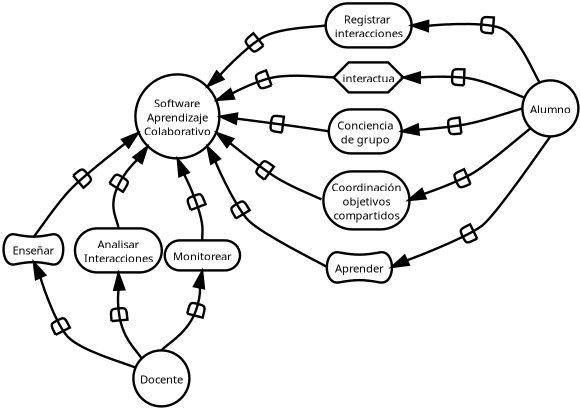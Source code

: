 <?xml version="1.0" encoding="UTF-8"?>
<dia:diagram xmlns:dia="http://www.lysator.liu.se/~alla/dia/">
  <dia:layer name="Hintergrund" visible="true">
    <dia:object type="Istar - actor" version="0" id="O0">
      <dia:attribute name="obj_pos">
        <dia:point val="7.15,6.2"/>
      </dia:attribute>
      <dia:attribute name="obj_bb">
        <dia:rectangle val="7.09,6.14;11.41,10.46"/>
      </dia:attribute>
      <dia:attribute name="elem_corner">
        <dia:point val="7.15,6.2"/>
      </dia:attribute>
      <dia:attribute name="elem_width">
        <dia:real val="4.2"/>
      </dia:attribute>
      <dia:attribute name="elem_height">
        <dia:real val="4.2"/>
      </dia:attribute>
      <dia:attribute name="type">
        <dia:enum val="0"/>
      </dia:attribute>
      <dia:attribute name="text">
        <dia:composite type="text">
          <dia:attribute name="string">
            <dia:string>#Software
Aprendizaje
Colaborativo#</dia:string>
          </dia:attribute>
          <dia:attribute name="font">
            <dia:font family="sans" style="0" name="Helvetica"/>
          </dia:attribute>
          <dia:attribute name="height">
            <dia:real val="0.7"/>
          </dia:attribute>
          <dia:attribute name="pos">
            <dia:point val="9.25,7.725"/>
          </dia:attribute>
          <dia:attribute name="color">
            <dia:color val="#000000"/>
          </dia:attribute>
          <dia:attribute name="alignment">
            <dia:enum val="1"/>
          </dia:attribute>
        </dia:composite>
      </dia:attribute>
    </dia:object>
    <dia:object type="Istar - actor" version="0" id="O1">
      <dia:attribute name="obj_pos">
        <dia:point val="26.5,6.5"/>
      </dia:attribute>
      <dia:attribute name="obj_bb">
        <dia:rectangle val="26.44,6.44;29.36,9.36"/>
      </dia:attribute>
      <dia:attribute name="elem_corner">
        <dia:point val="26.5,6.5"/>
      </dia:attribute>
      <dia:attribute name="elem_width">
        <dia:real val="2.8"/>
      </dia:attribute>
      <dia:attribute name="elem_height">
        <dia:real val="2.8"/>
      </dia:attribute>
      <dia:attribute name="type">
        <dia:enum val="0"/>
      </dia:attribute>
      <dia:attribute name="text">
        <dia:composite type="text">
          <dia:attribute name="string">
            <dia:string>#Alumno#</dia:string>
          </dia:attribute>
          <dia:attribute name="font">
            <dia:font family="sans" style="0" name="Helvetica"/>
          </dia:attribute>
          <dia:attribute name="height">
            <dia:real val="0.7"/>
          </dia:attribute>
          <dia:attribute name="pos">
            <dia:point val="27.9,8.025"/>
          </dia:attribute>
          <dia:attribute name="color">
            <dia:color val="#000000"/>
          </dia:attribute>
          <dia:attribute name="alignment">
            <dia:enum val="1"/>
          </dia:attribute>
        </dia:composite>
      </dia:attribute>
    </dia:object>
    <dia:object type="Istar - goal" version="0" id="O2">
      <dia:attribute name="obj_pos">
        <dia:point val="16.703,2.65"/>
      </dia:attribute>
      <dia:attribute name="obj_bb">
        <dia:rectangle val="16.582,2.53;21.043,4.97"/>
      </dia:attribute>
      <dia:attribute name="elem_corner">
        <dia:point val="16.703,2.65"/>
      </dia:attribute>
      <dia:attribute name="elem_width">
        <dia:real val="4.22"/>
      </dia:attribute>
      <dia:attribute name="elem_height">
        <dia:real val="2.2"/>
      </dia:attribute>
      <dia:attribute name="type">
        <dia:enum val="1"/>
      </dia:attribute>
      <dia:attribute name="text">
        <dia:composite type="text">
          <dia:attribute name="string">
            <dia:string>#Registrar 
interacciones#</dia:string>
          </dia:attribute>
          <dia:attribute name="font">
            <dia:font family="sans" style="0" name="Helvetica"/>
          </dia:attribute>
          <dia:attribute name="height">
            <dia:real val="0.7"/>
          </dia:attribute>
          <dia:attribute name="pos">
            <dia:point val="18.812,3.525"/>
          </dia:attribute>
          <dia:attribute name="color">
            <dia:color val="#000000"/>
          </dia:attribute>
          <dia:attribute name="alignment">
            <dia:enum val="1"/>
          </dia:attribute>
        </dia:composite>
      </dia:attribute>
    </dia:object>
    <dia:object type="Istar - other" version="0" id="O3">
      <dia:attribute name="obj_pos">
        <dia:point val="17.091,5.6"/>
      </dia:attribute>
      <dia:attribute name="obj_bb">
        <dia:rectangle val="17.031,5.54;20.569,7.16"/>
      </dia:attribute>
      <dia:attribute name="elem_corner">
        <dia:point val="17.091,5.6"/>
      </dia:attribute>
      <dia:attribute name="elem_width">
        <dia:real val="3.418"/>
      </dia:attribute>
      <dia:attribute name="elem_height">
        <dia:real val="1.5"/>
      </dia:attribute>
      <dia:attribute name="type">
        <dia:enum val="1"/>
      </dia:attribute>
      <dia:attribute name="text">
        <dia:composite type="text">
          <dia:attribute name="string">
            <dia:string>#interactua#</dia:string>
          </dia:attribute>
          <dia:attribute name="font">
            <dia:font family="sans" style="0" name="Helvetica"/>
          </dia:attribute>
          <dia:attribute name="height">
            <dia:real val="0.7"/>
          </dia:attribute>
          <dia:attribute name="pos">
            <dia:point val="18.8,6.475"/>
          </dia:attribute>
          <dia:attribute name="color">
            <dia:color val="#000000"/>
          </dia:attribute>
          <dia:attribute name="alignment">
            <dia:enum val="1"/>
          </dia:attribute>
        </dia:composite>
      </dia:attribute>
      <dia:attribute name="cpl_north">
        <dia:int val="3"/>
      </dia:attribute>
      <dia:attribute name="cpl_west">
        <dia:int val="1"/>
      </dia:attribute>
      <dia:attribute name="cpl_south">
        <dia:int val="3"/>
      </dia:attribute>
      <dia:attribute name="cpl_east">
        <dia:int val="1"/>
      </dia:attribute>
    </dia:object>
    <dia:object type="Istar - goal" version="0" id="O4">
      <dia:attribute name="obj_pos">
        <dia:point val="16.849,7.95"/>
      </dia:attribute>
      <dia:attribute name="obj_bb">
        <dia:rectangle val="16.729,7.83;20.556,10.27"/>
      </dia:attribute>
      <dia:attribute name="elem_corner">
        <dia:point val="16.849,7.95"/>
      </dia:attribute>
      <dia:attribute name="elem_width">
        <dia:real val="3.588"/>
      </dia:attribute>
      <dia:attribute name="elem_height">
        <dia:real val="2.2"/>
      </dia:attribute>
      <dia:attribute name="type">
        <dia:enum val="1"/>
      </dia:attribute>
      <dia:attribute name="text">
        <dia:composite type="text">
          <dia:attribute name="string">
            <dia:string>#Conciencia
de grupo#</dia:string>
          </dia:attribute>
          <dia:attribute name="font">
            <dia:font family="sans" style="0" name="Helvetica"/>
          </dia:attribute>
          <dia:attribute name="height">
            <dia:real val="0.7"/>
          </dia:attribute>
          <dia:attribute name="pos">
            <dia:point val="18.642,8.825"/>
          </dia:attribute>
          <dia:attribute name="color">
            <dia:color val="#000000"/>
          </dia:attribute>
          <dia:attribute name="alignment">
            <dia:enum val="1"/>
          </dia:attribute>
        </dia:composite>
      </dia:attribute>
    </dia:object>
    <dia:object type="Istar - goal" version="0" id="O5">
      <dia:attribute name="obj_pos">
        <dia:point val="16.629,11.05"/>
      </dia:attribute>
      <dia:attribute name="obj_bb">
        <dia:rectangle val="16.509,10.93;20.891,14.07"/>
      </dia:attribute>
      <dia:attribute name="elem_corner">
        <dia:point val="16.629,11.05"/>
      </dia:attribute>
      <dia:attribute name="elem_width">
        <dia:real val="4.143"/>
      </dia:attribute>
      <dia:attribute name="elem_height">
        <dia:real val="2.9"/>
      </dia:attribute>
      <dia:attribute name="type">
        <dia:enum val="1"/>
      </dia:attribute>
      <dia:attribute name="text">
        <dia:composite type="text">
          <dia:attribute name="string">
            <dia:string>#Coordinación
objetivos
compartidos#</dia:string>
          </dia:attribute>
          <dia:attribute name="font">
            <dia:font family="sans" style="0" name="Helvetica"/>
          </dia:attribute>
          <dia:attribute name="height">
            <dia:real val="0.7"/>
          </dia:attribute>
          <dia:attribute name="pos">
            <dia:point val="18.7,11.925"/>
          </dia:attribute>
          <dia:attribute name="color">
            <dia:color val="#000000"/>
          </dia:attribute>
          <dia:attribute name="alignment">
            <dia:enum val="1"/>
          </dia:attribute>
        </dia:composite>
      </dia:attribute>
    </dia:object>
    <dia:object type="Istar - link" version="0" id="O6">
      <dia:attribute name="obj_pos">
        <dia:point val="27.364,6.607"/>
      </dia:attribute>
      <dia:attribute name="obj_bb">
        <dia:rectangle val="20.706,2.809;27.443,6.686"/>
      </dia:attribute>
      <dia:attribute name="conn_endpoints">
        <dia:point val="27.364,6.607"/>
        <dia:point val="20.922,3.75"/>
      </dia:attribute>
      <dia:attribute name="type">
        <dia:enum val="3"/>
      </dia:attribute>
      <dia:attribute name="pm">
        <dia:point val="25.45,3.9"/>
      </dia:attribute>
      <dia:connections>
        <dia:connection handle="0" to="O1" connection="5"/>
        <dia:connection handle="1" to="O2" connection="1"/>
      </dia:connections>
    </dia:object>
    <dia:object type="Istar - link" version="0" id="O7">
      <dia:attribute name="obj_pos">
        <dia:point val="26.607,7.364"/>
      </dia:attribute>
      <dia:attribute name="obj_bb">
        <dia:rectangle val="20.384,5.424;26.676,8.075"/>
      </dia:attribute>
      <dia:attribute name="conn_endpoints">
        <dia:point val="26.607,7.364"/>
        <dia:point val="20.509,6.35"/>
      </dia:attribute>
      <dia:attribute name="type">
        <dia:enum val="3"/>
      </dia:attribute>
      <dia:attribute name="pm">
        <dia:point val="23.85,6.4"/>
      </dia:attribute>
      <dia:connections>
        <dia:connection handle="0" to="O1" connection="7"/>
        <dia:connection handle="1" to="O3" connection="7"/>
      </dia:connections>
    </dia:object>
    <dia:object type="Istar - link" version="0" id="O8">
      <dia:attribute name="obj_pos">
        <dia:point val="26.5,7.9"/>
      </dia:attribute>
      <dia:attribute name="obj_bb">
        <dia:rectangle val="20.303,7.83;26.57,10.571"/>
      </dia:attribute>
      <dia:attribute name="conn_endpoints">
        <dia:point val="26.5,7.9"/>
        <dia:point val="20.436,9.05"/>
      </dia:attribute>
      <dia:attribute name="type">
        <dia:enum val="3"/>
      </dia:attribute>
      <dia:attribute name="pm">
        <dia:point val="23.65,8.7"/>
      </dia:attribute>
      <dia:connections>
        <dia:connection handle="0" to="O1" connection="8"/>
        <dia:connection handle="1" to="O4" connection="1"/>
      </dia:connections>
    </dia:object>
    <dia:object type="Istar - link" version="0" id="O9">
      <dia:attribute name="obj_pos">
        <dia:point val="26.91,8.89"/>
      </dia:attribute>
      <dia:attribute name="obj_bb">
        <dia:rectangle val="20.517,8.808;26.992,13.467"/>
      </dia:attribute>
      <dia:attribute name="conn_endpoints">
        <dia:point val="26.91,8.89"/>
        <dia:point val="20.771,12.5"/>
      </dia:attribute>
      <dia:attribute name="type">
        <dia:enum val="3"/>
      </dia:attribute>
      <dia:attribute name="pm">
        <dia:point val="24,11.15"/>
      </dia:attribute>
      <dia:connections>
        <dia:connection handle="0" to="O1" connection="10"/>
        <dia:connection handle="1" to="O5" connection="1"/>
      </dia:connections>
    </dia:object>
    <dia:object type="Istar - goal" version="0" id="O10">
      <dia:attribute name="obj_pos">
        <dia:point val="16.769,15.1"/>
      </dia:attribute>
      <dia:attribute name="obj_bb">
        <dia:rectangle val="16.649,14.98;20.051,16.72"/>
      </dia:attribute>
      <dia:attribute name="elem_corner">
        <dia:point val="16.769,15.1"/>
      </dia:attribute>
      <dia:attribute name="elem_width">
        <dia:real val="3.162"/>
      </dia:attribute>
      <dia:attribute name="elem_height">
        <dia:real val="1.5"/>
      </dia:attribute>
      <dia:attribute name="type">
        <dia:enum val="0"/>
      </dia:attribute>
      <dia:attribute name="text">
        <dia:composite type="text">
          <dia:attribute name="string">
            <dia:string>#Aprender#</dia:string>
          </dia:attribute>
          <dia:attribute name="font">
            <dia:font family="sans" style="0" name="Helvetica"/>
          </dia:attribute>
          <dia:attribute name="height">
            <dia:real val="0.7"/>
          </dia:attribute>
          <dia:attribute name="pos">
            <dia:point val="18.35,15.975"/>
          </dia:attribute>
          <dia:attribute name="color">
            <dia:color val="#000000"/>
          </dia:attribute>
          <dia:attribute name="alignment">
            <dia:enum val="1"/>
          </dia:attribute>
        </dia:composite>
      </dia:attribute>
    </dia:object>
    <dia:object type="Istar - link" version="0" id="O11">
      <dia:attribute name="obj_pos">
        <dia:point val="27.9,9.3"/>
      </dia:attribute>
      <dia:attribute name="obj_bb">
        <dia:rectangle val="19.631,9.216;27.985,16.431"/>
      </dia:attribute>
      <dia:attribute name="conn_endpoints">
        <dia:point val="27.9,9.3"/>
        <dia:point val="19.931,15.85"/>
      </dia:attribute>
      <dia:attribute name="type">
        <dia:enum val="3"/>
      </dia:attribute>
      <dia:attribute name="pm">
        <dia:point val="24.5,13.75"/>
      </dia:attribute>
      <dia:connections>
        <dia:connection handle="0" to="O1" connection="12"/>
        <dia:connection handle="1" to="O10" connection="1"/>
      </dia:connections>
    </dia:object>
    <dia:object type="Istar - link" version="0" id="O12">
      <dia:attribute name="obj_pos">
        <dia:point val="16.703,3.75"/>
      </dia:attribute>
      <dia:attribute name="obj_bb">
        <dia:rectangle val="10.499,3.669;16.783,7.198"/>
      </dia:attribute>
      <dia:attribute name="conn_endpoints">
        <dia:point val="16.703,3.75"/>
        <dia:point val="10.735,6.815"/>
      </dia:attribute>
      <dia:attribute name="type">
        <dia:enum val="3"/>
      </dia:attribute>
      <dia:attribute name="pm">
        <dia:point val="13.6,4.3"/>
      </dia:attribute>
      <dia:connections>
        <dia:connection handle="0" to="O2" connection="0"/>
        <dia:connection handle="1" to="O0" connection="2"/>
      </dia:connections>
    </dia:object>
    <dia:object type="Istar - link" version="0" id="O13">
      <dia:attribute name="obj_pos">
        <dia:point val="17.091,6.35"/>
      </dia:attribute>
      <dia:attribute name="obj_bb">
        <dia:rectangle val="11.055,5.683;17.162,8.569"/>
      </dia:attribute>
      <dia:attribute name="conn_endpoints">
        <dia:point val="17.091,6.35"/>
        <dia:point val="11.19,7.496"/>
      </dia:attribute>
      <dia:attribute name="type">
        <dia:enum val="3"/>
      </dia:attribute>
      <dia:attribute name="pm">
        <dia:point val="14.05,6.35"/>
      </dia:attribute>
      <dia:connections>
        <dia:connection handle="0" to="O3" connection="3"/>
        <dia:connection handle="1" to="O0" connection="1"/>
      </dia:connections>
    </dia:object>
    <dia:object type="Istar - link" version="0" id="O14">
      <dia:attribute name="obj_pos">
        <dia:point val="16.849,9.05"/>
      </dia:attribute>
      <dia:attribute name="obj_bb">
        <dia:rectangle val="11.236,7.734;16.916,10.219"/>
      </dia:attribute>
      <dia:attribute name="conn_endpoints">
        <dia:point val="16.849,9.05"/>
        <dia:point val="11.35,8.3"/>
      </dia:attribute>
      <dia:attribute name="type">
        <dia:enum val="3"/>
      </dia:attribute>
      <dia:attribute name="pm">
        <dia:point val="14.8,8.75"/>
      </dia:attribute>
      <dia:connections>
        <dia:connection handle="0" to="O4" connection="0"/>
        <dia:connection handle="1" to="O0" connection="0"/>
      </dia:connections>
    </dia:object>
    <dia:object type="Istar - link" version="0" id="O15">
      <dia:attribute name="obj_pos">
        <dia:point val="16.45,12.45"/>
      </dia:attribute>
      <dia:attribute name="obj_bb">
        <dia:rectangle val="10.925,8.734;16.533,12.533"/>
      </dia:attribute>
      <dia:attribute name="conn_endpoints">
        <dia:point val="16.45,12.45"/>
        <dia:point val="11.19,9.104"/>
      </dia:attribute>
      <dia:attribute name="type">
        <dia:enum val="3"/>
      </dia:attribute>
      <dia:attribute name="pm">
        <dia:point val="14.1,11.3"/>
      </dia:attribute>
      <dia:connections>
        <dia:connection handle="1" to="O0" connection="15"/>
      </dia:connections>
    </dia:object>
    <dia:object type="Istar - link" version="0" id="O16">
      <dia:attribute name="obj_pos">
        <dia:point val="16.769,15.85"/>
      </dia:attribute>
      <dia:attribute name="obj_bb">
        <dia:rectangle val="10.409,9.46;16.854,15.935"/>
      </dia:attribute>
      <dia:attribute name="conn_endpoints">
        <dia:point val="16.769,15.85"/>
        <dia:point val="10.735,9.785"/>
      </dia:attribute>
      <dia:attribute name="type">
        <dia:enum val="3"/>
      </dia:attribute>
      <dia:attribute name="pm">
        <dia:point val="12.8,13.5"/>
      </dia:attribute>
      <dia:connections>
        <dia:connection handle="0" to="O10" connection="0"/>
        <dia:connection handle="1" to="O0" connection="14"/>
      </dia:connections>
    </dia:object>
    <dia:object type="Istar - actor" version="0" id="O17">
      <dia:attribute name="obj_pos">
        <dia:point val="7.05,20"/>
      </dia:attribute>
      <dia:attribute name="obj_bb">
        <dia:rectangle val="6.99,19.94;9.91,22.86"/>
      </dia:attribute>
      <dia:attribute name="elem_corner">
        <dia:point val="7.05,20"/>
      </dia:attribute>
      <dia:attribute name="elem_width">
        <dia:real val="2.8"/>
      </dia:attribute>
      <dia:attribute name="elem_height">
        <dia:real val="2.8"/>
      </dia:attribute>
      <dia:attribute name="type">
        <dia:enum val="0"/>
      </dia:attribute>
      <dia:attribute name="text">
        <dia:composite type="text">
          <dia:attribute name="string">
            <dia:string>#Docente#</dia:string>
          </dia:attribute>
          <dia:attribute name="font">
            <dia:font family="sans" style="0" name="Helvetica"/>
          </dia:attribute>
          <dia:attribute name="height">
            <dia:real val="0.7"/>
          </dia:attribute>
          <dia:attribute name="pos">
            <dia:point val="8.45,21.525"/>
          </dia:attribute>
          <dia:attribute name="color">
            <dia:color val="#000000"/>
          </dia:attribute>
          <dia:attribute name="alignment">
            <dia:enum val="1"/>
          </dia:attribute>
        </dia:composite>
      </dia:attribute>
    </dia:object>
    <dia:object type="Istar - goal" version="0" id="O18">
      <dia:attribute name="obj_pos">
        <dia:point val="4.186,13.9"/>
      </dia:attribute>
      <dia:attribute name="obj_bb">
        <dia:rectangle val="4.066,13.78;8.534,16.22"/>
      </dia:attribute>
      <dia:attribute name="elem_corner">
        <dia:point val="4.186,13.9"/>
      </dia:attribute>
      <dia:attribute name="elem_width">
        <dia:real val="4.228"/>
      </dia:attribute>
      <dia:attribute name="elem_height">
        <dia:real val="2.2"/>
      </dia:attribute>
      <dia:attribute name="type">
        <dia:enum val="1"/>
      </dia:attribute>
      <dia:attribute name="text">
        <dia:composite type="text">
          <dia:attribute name="string">
            <dia:string>#Analisar
Interacciones#</dia:string>
          </dia:attribute>
          <dia:attribute name="font">
            <dia:font family="sans" style="0" name="Helvetica"/>
          </dia:attribute>
          <dia:attribute name="height">
            <dia:real val="0.7"/>
          </dia:attribute>
          <dia:attribute name="pos">
            <dia:point val="6.3,14.775"/>
          </dia:attribute>
          <dia:attribute name="color">
            <dia:color val="#000000"/>
          </dia:attribute>
          <dia:attribute name="alignment">
            <dia:enum val="1"/>
          </dia:attribute>
        </dia:composite>
      </dia:attribute>
    </dia:object>
    <dia:object type="Istar - goal" version="0" id="O19">
      <dia:attribute name="obj_pos">
        <dia:point val="8.716,14.5"/>
      </dia:attribute>
      <dia:attribute name="obj_bb">
        <dia:rectangle val="8.596,14.38;12.404,16.12"/>
      </dia:attribute>
      <dia:attribute name="elem_corner">
        <dia:point val="8.716,14.5"/>
      </dia:attribute>
      <dia:attribute name="elem_width">
        <dia:real val="3.567"/>
      </dia:attribute>
      <dia:attribute name="elem_height">
        <dia:real val="1.5"/>
      </dia:attribute>
      <dia:attribute name="type">
        <dia:enum val="1"/>
      </dia:attribute>
      <dia:attribute name="text">
        <dia:composite type="text">
          <dia:attribute name="string">
            <dia:string>#Monitorear#</dia:string>
          </dia:attribute>
          <dia:attribute name="font">
            <dia:font family="sans" style="0" name="Helvetica"/>
          </dia:attribute>
          <dia:attribute name="height">
            <dia:real val="0.7"/>
          </dia:attribute>
          <dia:attribute name="pos">
            <dia:point val="10.5,15.375"/>
          </dia:attribute>
          <dia:attribute name="color">
            <dia:color val="#000000"/>
          </dia:attribute>
          <dia:attribute name="alignment">
            <dia:enum val="1"/>
          </dia:attribute>
        </dia:composite>
      </dia:attribute>
    </dia:object>
    <dia:object type="Istar - link" version="0" id="O20">
      <dia:attribute name="obj_pos">
        <dia:point val="8.45,20"/>
      </dia:attribute>
      <dia:attribute name="obj_bb">
        <dia:rectangle val="8.369,15.764;11.477,20.081"/>
      </dia:attribute>
      <dia:attribute name="conn_endpoints">
        <dia:point val="8.45,20"/>
        <dia:point val="10.5,16"/>
      </dia:attribute>
      <dia:attribute name="type">
        <dia:enum val="3"/>
      </dia:attribute>
      <dia:attribute name="pm">
        <dia:point val="10.025,18.35"/>
      </dia:attribute>
      <dia:connections>
        <dia:connection handle="0" to="O17" connection="4"/>
        <dia:connection handle="1" to="O19" connection="6"/>
      </dia:connections>
    </dia:object>
    <dia:object type="Istar - link" version="0" id="O21">
      <dia:attribute name="obj_pos">
        <dia:point val="10.5,14.5"/>
      </dia:attribute>
      <dia:attribute name="obj_bb">
        <dia:rectangle val="8.794,10.226;11.269,14.575"/>
      </dia:attribute>
      <dia:attribute name="conn_endpoints">
        <dia:point val="10.5,14.5"/>
        <dia:point val="9.25,10.4"/>
      </dia:attribute>
      <dia:attribute name="type">
        <dia:enum val="3"/>
      </dia:attribute>
      <dia:attribute name="pm">
        <dia:point val="10.325,13"/>
      </dia:attribute>
      <dia:connections>
        <dia:connection handle="0" to="O19" connection="3"/>
        <dia:connection handle="1" to="O0" connection="12"/>
      </dia:connections>
    </dia:object>
    <dia:object type="Istar - link" version="0" id="O22">
      <dia:attribute name="obj_pos">
        <dia:point val="7.46,20.41"/>
      </dia:attribute>
      <dia:attribute name="obj_bb">
        <dia:rectangle val="5.1,15.938;7.534,20.484"/>
      </dia:attribute>
      <dia:attribute name="conn_endpoints">
        <dia:point val="7.46,20.41"/>
        <dia:point val="6.3,16.1"/>
      </dia:attribute>
      <dia:attribute name="type">
        <dia:enum val="3"/>
      </dia:attribute>
      <dia:attribute name="pm">
        <dia:point val="6.425,18.625"/>
      </dia:attribute>
      <dia:connections>
        <dia:connection handle="0" to="O17" connection="6"/>
        <dia:connection handle="1" to="O18" connection="6"/>
      </dia:connections>
    </dia:object>
    <dia:object type="Istar - link" version="0" id="O23">
      <dia:attribute name="obj_pos">
        <dia:point val="6.3,13.9"/>
      </dia:attribute>
      <dia:attribute name="obj_bb">
        <dia:rectangle val="5.314,9.594;8.162,13.977"/>
      </dia:attribute>
      <dia:attribute name="conn_endpoints">
        <dia:point val="6.3,13.9"/>
        <dia:point val="7.765,9.785"/>
      </dia:attribute>
      <dia:attribute name="type">
        <dia:enum val="3"/>
      </dia:attribute>
      <dia:attribute name="pm">
        <dia:point val="6.175,12.025"/>
      </dia:attribute>
      <dia:connections>
        <dia:connection handle="0" to="O18" connection="3"/>
        <dia:connection handle="1" to="O0" connection="10"/>
      </dia:connections>
    </dia:object>
    <dia:object type="Istar - goal" version="0" id="O24">
      <dia:attribute name="obj_pos">
        <dia:point val="0.55,14.2"/>
      </dia:attribute>
      <dia:attribute name="obj_bb">
        <dia:rectangle val="0.43,14.08;3.67,15.82"/>
      </dia:attribute>
      <dia:attribute name="elem_corner">
        <dia:point val="0.55,14.2"/>
      </dia:attribute>
      <dia:attribute name="elem_width">
        <dia:real val="3"/>
      </dia:attribute>
      <dia:attribute name="elem_height">
        <dia:real val="1.5"/>
      </dia:attribute>
      <dia:attribute name="type">
        <dia:enum val="0"/>
      </dia:attribute>
      <dia:attribute name="text">
        <dia:composite type="text">
          <dia:attribute name="string">
            <dia:string>#Enseñar#</dia:string>
          </dia:attribute>
          <dia:attribute name="font">
            <dia:font family="sans" style="0" name="Helvetica"/>
          </dia:attribute>
          <dia:attribute name="height">
            <dia:real val="0.7"/>
          </dia:attribute>
          <dia:attribute name="pos">
            <dia:point val="2.05,15.075"/>
          </dia:attribute>
          <dia:attribute name="color">
            <dia:color val="#000000"/>
          </dia:attribute>
          <dia:attribute name="alignment">
            <dia:enum val="1"/>
          </dia:attribute>
        </dia:composite>
      </dia:attribute>
    </dia:object>
    <dia:object type="Istar - link" version="0" id="O25">
      <dia:attribute name="obj_pos">
        <dia:point val="7.157,20.864"/>
      </dia:attribute>
      <dia:attribute name="obj_bb">
        <dia:rectangle val="1.72,15.23;7.241,20.949"/>
      </dia:attribute>
      <dia:attribute name="conn_endpoints">
        <dia:point val="7.157,20.864"/>
        <dia:point val="2.05,15.55"/>
      </dia:attribute>
      <dia:attribute name="type">
        <dia:enum val="3"/>
      </dia:attribute>
      <dia:attribute name="pm">
        <dia:point val="3.775,19.325"/>
      </dia:attribute>
      <dia:connections>
        <dia:connection handle="0" to="O17" connection="7"/>
        <dia:connection handle="1" to="O24" connection="6"/>
      </dia:connections>
    </dia:object>
    <dia:object type="Istar - link" version="0" id="O26">
      <dia:attribute name="obj_pos">
        <dia:point val="2.05,14.35"/>
      </dia:attribute>
      <dia:attribute name="obj_bb">
        <dia:rectangle val="1.965,8.778;7.635,14.435"/>
      </dia:attribute>
      <dia:attribute name="conn_endpoints">
        <dia:point val="2.05,14.35"/>
        <dia:point val="7.31,9.104"/>
      </dia:attribute>
      <dia:attribute name="type">
        <dia:enum val="3"/>
      </dia:attribute>
      <dia:attribute name="pm">
        <dia:point val="4,11.85"/>
      </dia:attribute>
      <dia:connections>
        <dia:connection handle="0" to="O24" connection="3"/>
        <dia:connection handle="1" to="O0" connection="9"/>
      </dia:connections>
    </dia:object>
  </dia:layer>
</dia:diagram>

